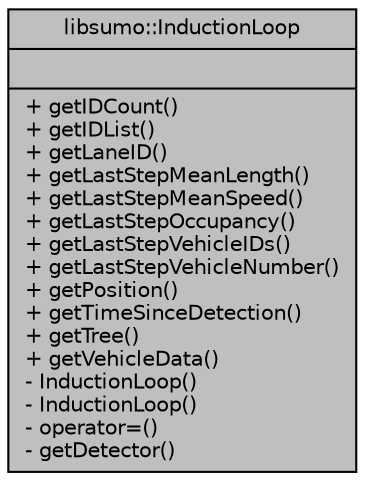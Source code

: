 digraph "libsumo::InductionLoop"
{
  edge [fontname="Helvetica",fontsize="10",labelfontname="Helvetica",labelfontsize="10"];
  node [fontname="Helvetica",fontsize="10",shape=record];
  Node1 [label="{libsumo::InductionLoop\n||+ getIDCount()\l+ getIDList()\l+ getLaneID()\l+ getLastStepMeanLength()\l+ getLastStepMeanSpeed()\l+ getLastStepOccupancy()\l+ getLastStepVehicleIDs()\l+ getLastStepVehicleNumber()\l+ getPosition()\l+ getTimeSinceDetection()\l+ getTree()\l+ getVehicleData()\l- InductionLoop()\l- InductionLoop()\l- operator=()\l- getDetector()\l}",height=0.2,width=0.4,color="black", fillcolor="grey75", style="filled", fontcolor="black"];
}
